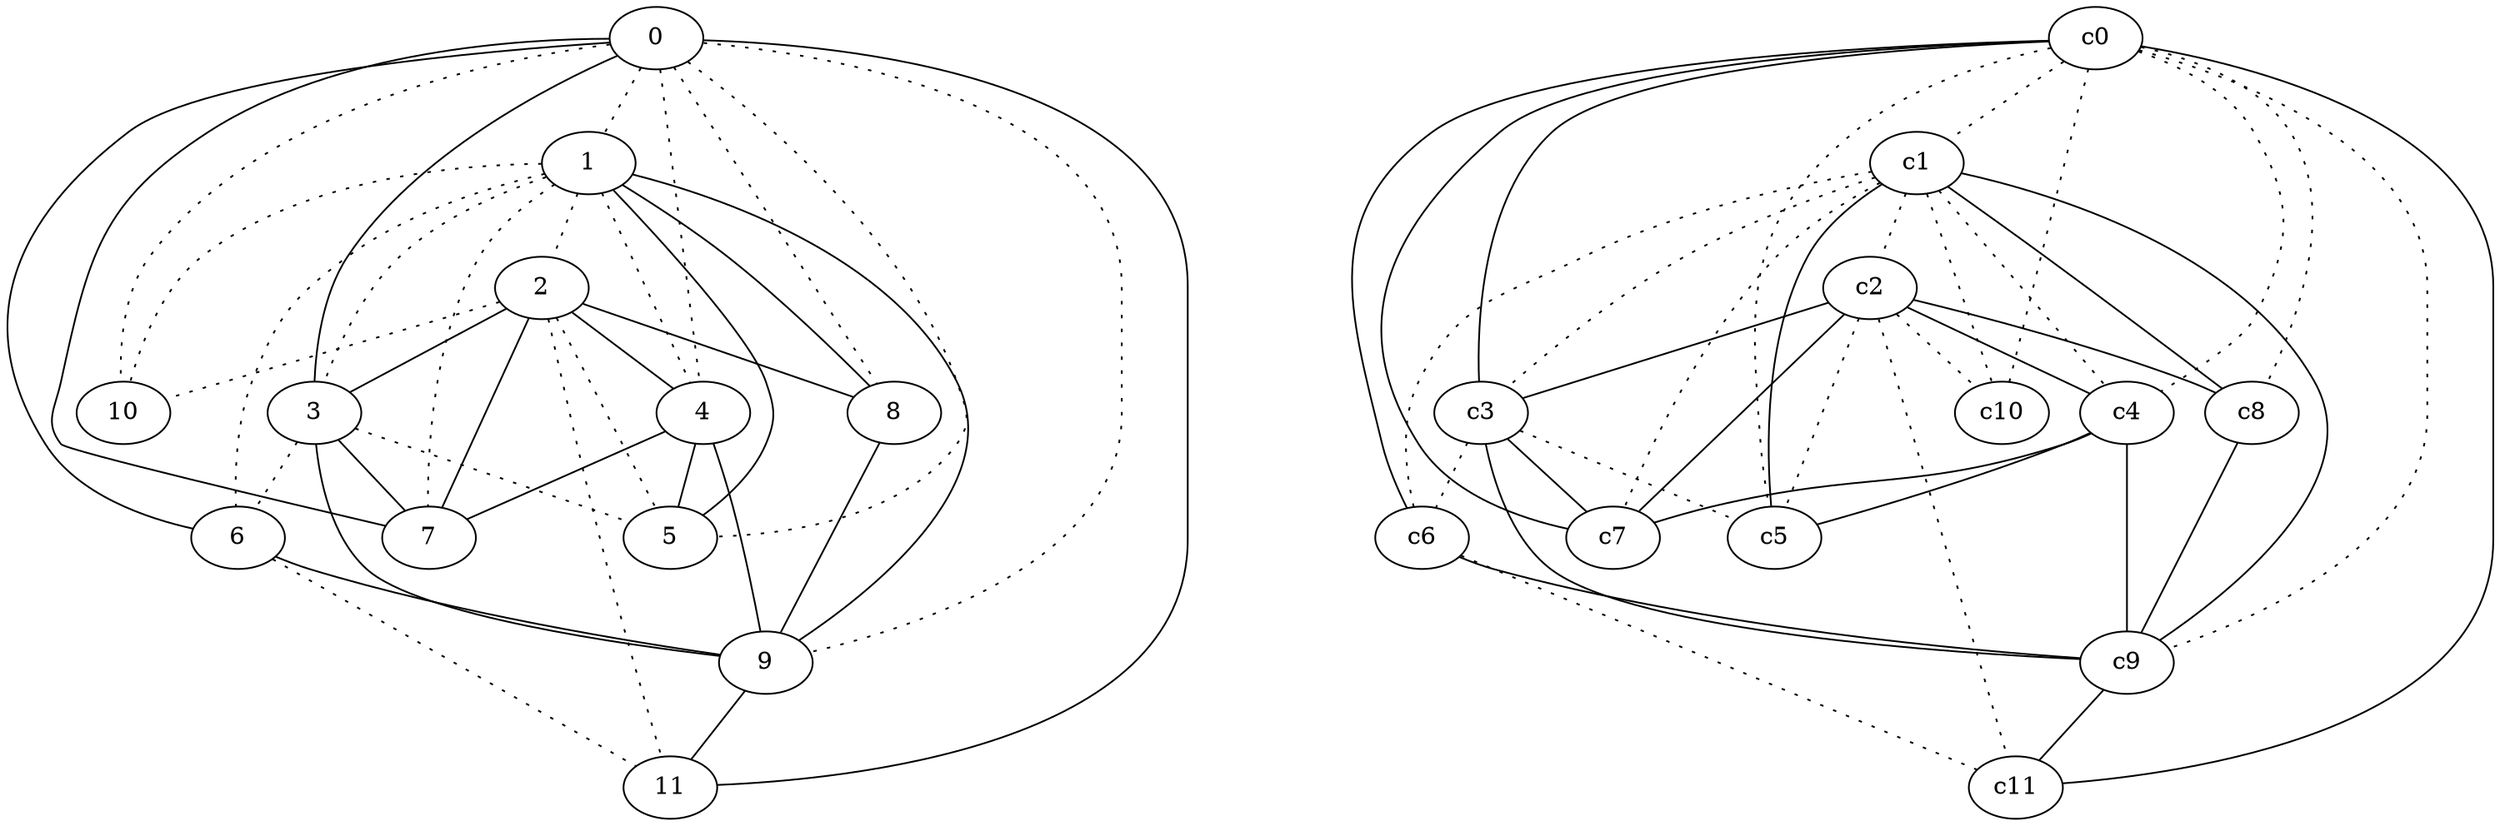 graph {
a0[label=0];
a1[label=1];
a2[label=2];
a3[label=3];
a4[label=4];
a5[label=5];
a6[label=6];
a7[label=7];
a8[label=8];
a9[label=9];
a10[label=10];
a11[label=11];
a0 -- a1 [style=dotted];
a0 -- a3;
a0 -- a4 [style=dotted];
a0 -- a5 [style=dotted];
a0 -- a6;
a0 -- a7;
a0 -- a8 [style=dotted];
a0 -- a9 [style=dotted];
a0 -- a10 [style=dotted];
a0 -- a11;
a1 -- a2 [style=dotted];
a1 -- a3 [style=dotted];
a1 -- a4 [style=dotted];
a1 -- a5;
a1 -- a6 [style=dotted];
a1 -- a7 [style=dotted];
a1 -- a8;
a1 -- a9;
a1 -- a10 [style=dotted];
a2 -- a3;
a2 -- a4;
a2 -- a5 [style=dotted];
a2 -- a7;
a2 -- a8;
a2 -- a10 [style=dotted];
a2 -- a11 [style=dotted];
a3 -- a5 [style=dotted];
a3 -- a6 [style=dotted];
a3 -- a7;
a3 -- a9;
a4 -- a5;
a4 -- a7;
a4 -- a9;
a6 -- a9;
a6 -- a11 [style=dotted];
a8 -- a9;
a9 -- a11;
c0 -- c1 [style=dotted];
c0 -- c3;
c0 -- c4 [style=dotted];
c0 -- c5 [style=dotted];
c0 -- c6;
c0 -- c7;
c0 -- c8 [style=dotted];
c0 -- c9 [style=dotted];
c0 -- c10 [style=dotted];
c0 -- c11;
c1 -- c2 [style=dotted];
c1 -- c3 [style=dotted];
c1 -- c4 [style=dotted];
c1 -- c5;
c1 -- c6 [style=dotted];
c1 -- c7 [style=dotted];
c1 -- c8;
c1 -- c9;
c1 -- c10 [style=dotted];
c2 -- c3;
c2 -- c4;
c2 -- c5 [style=dotted];
c2 -- c7;
c2 -- c8;
c2 -- c10 [style=dotted];
c2 -- c11 [style=dotted];
c3 -- c5 [style=dotted];
c3 -- c6 [style=dotted];
c3 -- c7;
c3 -- c9;
c4 -- c5;
c4 -- c7;
c4 -- c9;
c6 -- c9;
c6 -- c11 [style=dotted];
c8 -- c9;
c9 -- c11;
}
